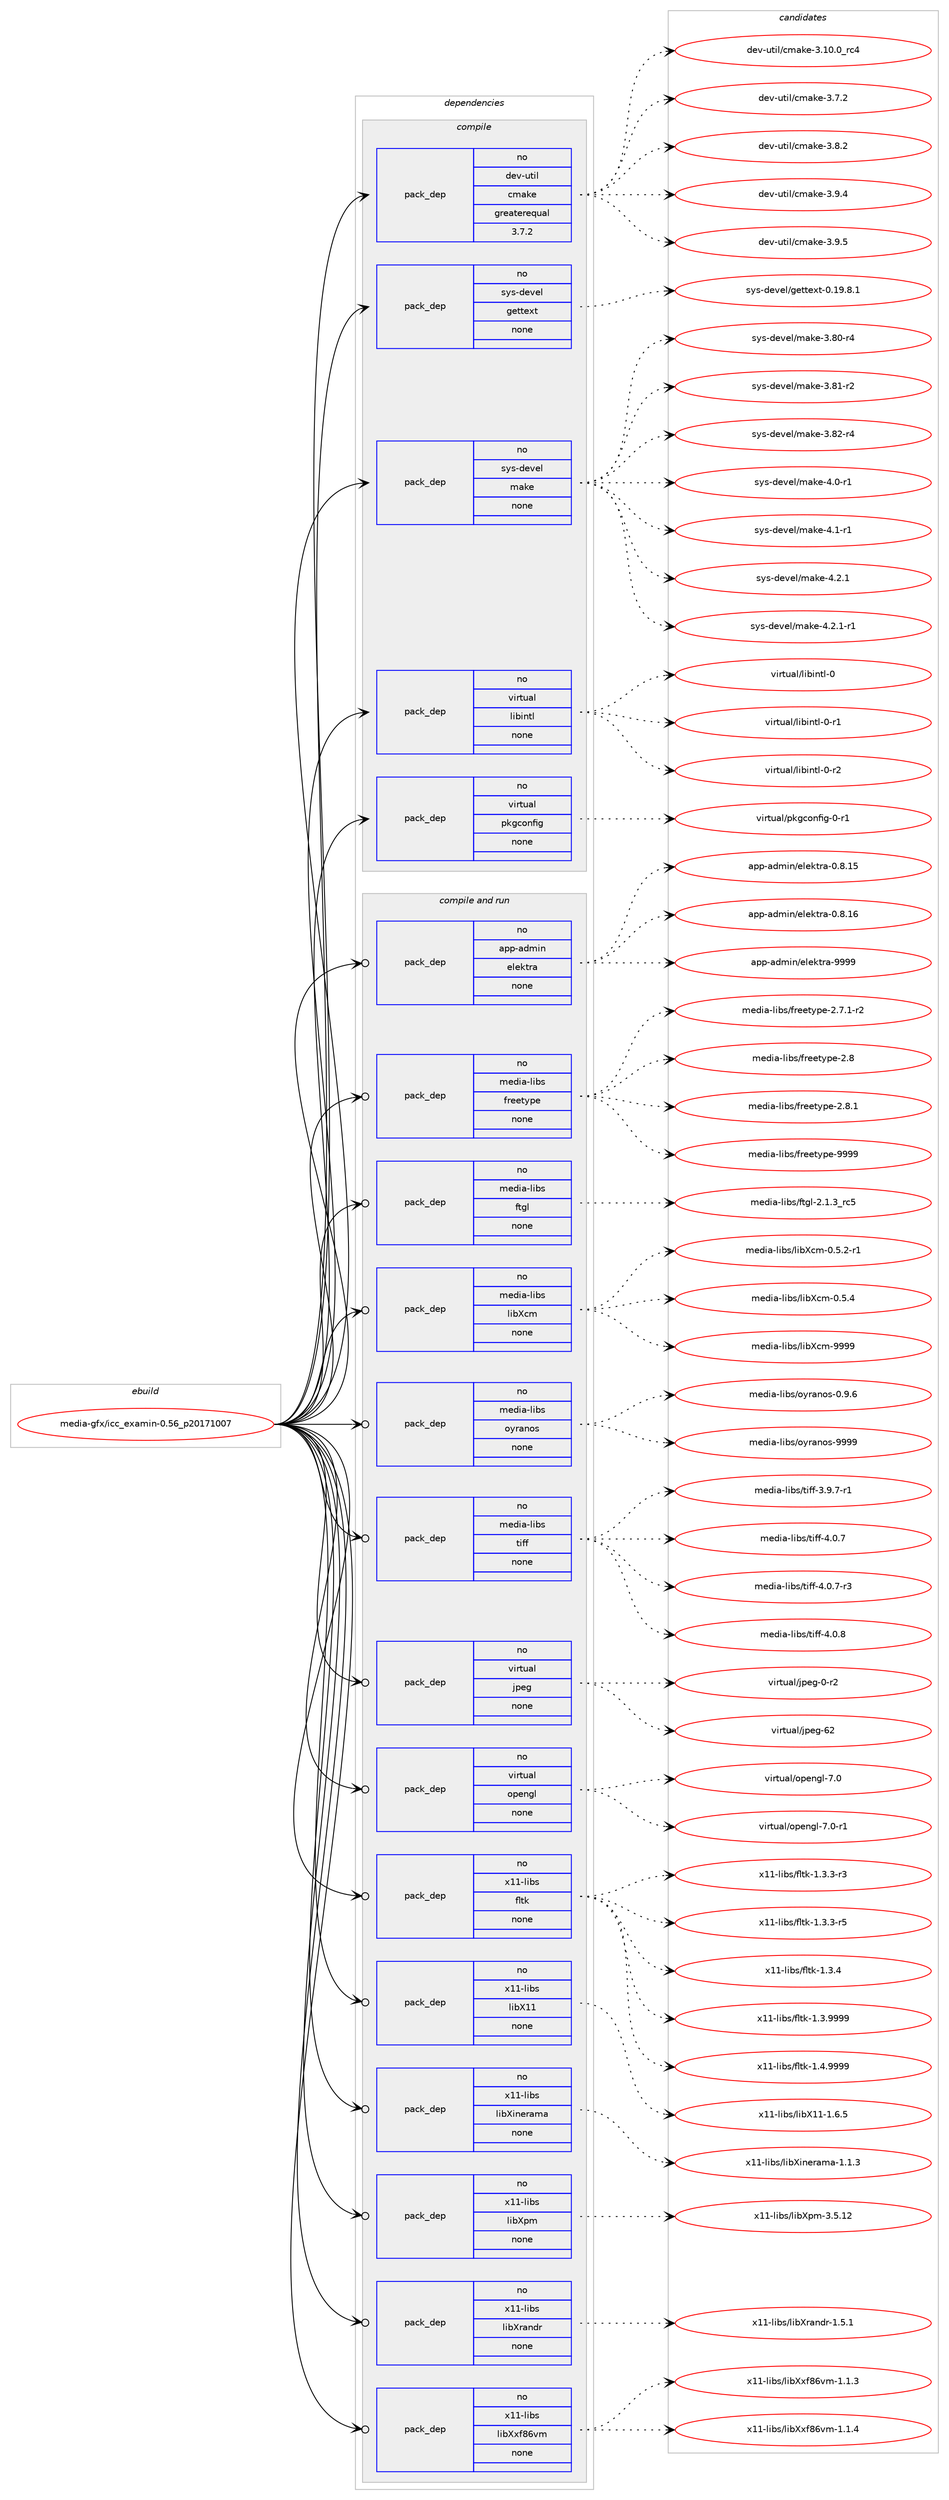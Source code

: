 digraph prolog {

# *************
# Graph options
# *************

newrank=true;
concentrate=true;
compound=true;
graph [rankdir=LR,fontname=Helvetica,fontsize=10,ranksep=1.5];#, ranksep=2.5, nodesep=0.2];
edge  [arrowhead=vee];
node  [fontname=Helvetica,fontsize=10];

# **********
# The ebuild
# **********

subgraph cluster_leftcol {
color=gray;
rank=same;
label=<<i>ebuild</i>>;
id [label="media-gfx/icc_examin-0.56_p20171007", color=red, width=4, href="../media-gfx/icc_examin-0.56_p20171007.svg"];
}

# ****************
# The dependencies
# ****************

subgraph cluster_midcol {
color=gray;
label=<<i>dependencies</i>>;
subgraph cluster_compile {
fillcolor="#eeeeee";
style=filled;
label=<<i>compile</i>>;
subgraph pack261516 {
dependency354619 [label=<<TABLE BORDER="0" CELLBORDER="1" CELLSPACING="0" CELLPADDING="4" WIDTH="220"><TR><TD ROWSPAN="6" CELLPADDING="30">pack_dep</TD></TR><TR><TD WIDTH="110">no</TD></TR><TR><TD>dev-util</TD></TR><TR><TD>cmake</TD></TR><TR><TD>greaterequal</TD></TR><TR><TD>3.7.2</TD></TR></TABLE>>, shape=none, color=blue];
}
id:e -> dependency354619:w [weight=20,style="solid",arrowhead="vee"];
subgraph pack261517 {
dependency354620 [label=<<TABLE BORDER="0" CELLBORDER="1" CELLSPACING="0" CELLPADDING="4" WIDTH="220"><TR><TD ROWSPAN="6" CELLPADDING="30">pack_dep</TD></TR><TR><TD WIDTH="110">no</TD></TR><TR><TD>sys-devel</TD></TR><TR><TD>gettext</TD></TR><TR><TD>none</TD></TR><TR><TD></TD></TR></TABLE>>, shape=none, color=blue];
}
id:e -> dependency354620:w [weight=20,style="solid",arrowhead="vee"];
subgraph pack261518 {
dependency354621 [label=<<TABLE BORDER="0" CELLBORDER="1" CELLSPACING="0" CELLPADDING="4" WIDTH="220"><TR><TD ROWSPAN="6" CELLPADDING="30">pack_dep</TD></TR><TR><TD WIDTH="110">no</TD></TR><TR><TD>sys-devel</TD></TR><TR><TD>make</TD></TR><TR><TD>none</TD></TR><TR><TD></TD></TR></TABLE>>, shape=none, color=blue];
}
id:e -> dependency354621:w [weight=20,style="solid",arrowhead="vee"];
subgraph pack261519 {
dependency354622 [label=<<TABLE BORDER="0" CELLBORDER="1" CELLSPACING="0" CELLPADDING="4" WIDTH="220"><TR><TD ROWSPAN="6" CELLPADDING="30">pack_dep</TD></TR><TR><TD WIDTH="110">no</TD></TR><TR><TD>virtual</TD></TR><TR><TD>libintl</TD></TR><TR><TD>none</TD></TR><TR><TD></TD></TR></TABLE>>, shape=none, color=blue];
}
id:e -> dependency354622:w [weight=20,style="solid",arrowhead="vee"];
subgraph pack261520 {
dependency354623 [label=<<TABLE BORDER="0" CELLBORDER="1" CELLSPACING="0" CELLPADDING="4" WIDTH="220"><TR><TD ROWSPAN="6" CELLPADDING="30">pack_dep</TD></TR><TR><TD WIDTH="110">no</TD></TR><TR><TD>virtual</TD></TR><TR><TD>pkgconfig</TD></TR><TR><TD>none</TD></TR><TR><TD></TD></TR></TABLE>>, shape=none, color=blue];
}
id:e -> dependency354623:w [weight=20,style="solid",arrowhead="vee"];
}
subgraph cluster_compileandrun {
fillcolor="#eeeeee";
style=filled;
label=<<i>compile and run</i>>;
subgraph pack261521 {
dependency354624 [label=<<TABLE BORDER="0" CELLBORDER="1" CELLSPACING="0" CELLPADDING="4" WIDTH="220"><TR><TD ROWSPAN="6" CELLPADDING="30">pack_dep</TD></TR><TR><TD WIDTH="110">no</TD></TR><TR><TD>app-admin</TD></TR><TR><TD>elektra</TD></TR><TR><TD>none</TD></TR><TR><TD></TD></TR></TABLE>>, shape=none, color=blue];
}
id:e -> dependency354624:w [weight=20,style="solid",arrowhead="odotvee"];
subgraph pack261522 {
dependency354625 [label=<<TABLE BORDER="0" CELLBORDER="1" CELLSPACING="0" CELLPADDING="4" WIDTH="220"><TR><TD ROWSPAN="6" CELLPADDING="30">pack_dep</TD></TR><TR><TD WIDTH="110">no</TD></TR><TR><TD>media-libs</TD></TR><TR><TD>freetype</TD></TR><TR><TD>none</TD></TR><TR><TD></TD></TR></TABLE>>, shape=none, color=blue];
}
id:e -> dependency354625:w [weight=20,style="solid",arrowhead="odotvee"];
subgraph pack261523 {
dependency354626 [label=<<TABLE BORDER="0" CELLBORDER="1" CELLSPACING="0" CELLPADDING="4" WIDTH="220"><TR><TD ROWSPAN="6" CELLPADDING="30">pack_dep</TD></TR><TR><TD WIDTH="110">no</TD></TR><TR><TD>media-libs</TD></TR><TR><TD>ftgl</TD></TR><TR><TD>none</TD></TR><TR><TD></TD></TR></TABLE>>, shape=none, color=blue];
}
id:e -> dependency354626:w [weight=20,style="solid",arrowhead="odotvee"];
subgraph pack261524 {
dependency354627 [label=<<TABLE BORDER="0" CELLBORDER="1" CELLSPACING="0" CELLPADDING="4" WIDTH="220"><TR><TD ROWSPAN="6" CELLPADDING="30">pack_dep</TD></TR><TR><TD WIDTH="110">no</TD></TR><TR><TD>media-libs</TD></TR><TR><TD>libXcm</TD></TR><TR><TD>none</TD></TR><TR><TD></TD></TR></TABLE>>, shape=none, color=blue];
}
id:e -> dependency354627:w [weight=20,style="solid",arrowhead="odotvee"];
subgraph pack261525 {
dependency354628 [label=<<TABLE BORDER="0" CELLBORDER="1" CELLSPACING="0" CELLPADDING="4" WIDTH="220"><TR><TD ROWSPAN="6" CELLPADDING="30">pack_dep</TD></TR><TR><TD WIDTH="110">no</TD></TR><TR><TD>media-libs</TD></TR><TR><TD>oyranos</TD></TR><TR><TD>none</TD></TR><TR><TD></TD></TR></TABLE>>, shape=none, color=blue];
}
id:e -> dependency354628:w [weight=20,style="solid",arrowhead="odotvee"];
subgraph pack261526 {
dependency354629 [label=<<TABLE BORDER="0" CELLBORDER="1" CELLSPACING="0" CELLPADDING="4" WIDTH="220"><TR><TD ROWSPAN="6" CELLPADDING="30">pack_dep</TD></TR><TR><TD WIDTH="110">no</TD></TR><TR><TD>media-libs</TD></TR><TR><TD>tiff</TD></TR><TR><TD>none</TD></TR><TR><TD></TD></TR></TABLE>>, shape=none, color=blue];
}
id:e -> dependency354629:w [weight=20,style="solid",arrowhead="odotvee"];
subgraph pack261527 {
dependency354630 [label=<<TABLE BORDER="0" CELLBORDER="1" CELLSPACING="0" CELLPADDING="4" WIDTH="220"><TR><TD ROWSPAN="6" CELLPADDING="30">pack_dep</TD></TR><TR><TD WIDTH="110">no</TD></TR><TR><TD>virtual</TD></TR><TR><TD>jpeg</TD></TR><TR><TD>none</TD></TR><TR><TD></TD></TR></TABLE>>, shape=none, color=blue];
}
id:e -> dependency354630:w [weight=20,style="solid",arrowhead="odotvee"];
subgraph pack261528 {
dependency354631 [label=<<TABLE BORDER="0" CELLBORDER="1" CELLSPACING="0" CELLPADDING="4" WIDTH="220"><TR><TD ROWSPAN="6" CELLPADDING="30">pack_dep</TD></TR><TR><TD WIDTH="110">no</TD></TR><TR><TD>virtual</TD></TR><TR><TD>opengl</TD></TR><TR><TD>none</TD></TR><TR><TD></TD></TR></TABLE>>, shape=none, color=blue];
}
id:e -> dependency354631:w [weight=20,style="solid",arrowhead="odotvee"];
subgraph pack261529 {
dependency354632 [label=<<TABLE BORDER="0" CELLBORDER="1" CELLSPACING="0" CELLPADDING="4" WIDTH="220"><TR><TD ROWSPAN="6" CELLPADDING="30">pack_dep</TD></TR><TR><TD WIDTH="110">no</TD></TR><TR><TD>x11-libs</TD></TR><TR><TD>fltk</TD></TR><TR><TD>none</TD></TR><TR><TD></TD></TR></TABLE>>, shape=none, color=blue];
}
id:e -> dependency354632:w [weight=20,style="solid",arrowhead="odotvee"];
subgraph pack261530 {
dependency354633 [label=<<TABLE BORDER="0" CELLBORDER="1" CELLSPACING="0" CELLPADDING="4" WIDTH="220"><TR><TD ROWSPAN="6" CELLPADDING="30">pack_dep</TD></TR><TR><TD WIDTH="110">no</TD></TR><TR><TD>x11-libs</TD></TR><TR><TD>libX11</TD></TR><TR><TD>none</TD></TR><TR><TD></TD></TR></TABLE>>, shape=none, color=blue];
}
id:e -> dependency354633:w [weight=20,style="solid",arrowhead="odotvee"];
subgraph pack261531 {
dependency354634 [label=<<TABLE BORDER="0" CELLBORDER="1" CELLSPACING="0" CELLPADDING="4" WIDTH="220"><TR><TD ROWSPAN="6" CELLPADDING="30">pack_dep</TD></TR><TR><TD WIDTH="110">no</TD></TR><TR><TD>x11-libs</TD></TR><TR><TD>libXinerama</TD></TR><TR><TD>none</TD></TR><TR><TD></TD></TR></TABLE>>, shape=none, color=blue];
}
id:e -> dependency354634:w [weight=20,style="solid",arrowhead="odotvee"];
subgraph pack261532 {
dependency354635 [label=<<TABLE BORDER="0" CELLBORDER="1" CELLSPACING="0" CELLPADDING="4" WIDTH="220"><TR><TD ROWSPAN="6" CELLPADDING="30">pack_dep</TD></TR><TR><TD WIDTH="110">no</TD></TR><TR><TD>x11-libs</TD></TR><TR><TD>libXpm</TD></TR><TR><TD>none</TD></TR><TR><TD></TD></TR></TABLE>>, shape=none, color=blue];
}
id:e -> dependency354635:w [weight=20,style="solid",arrowhead="odotvee"];
subgraph pack261533 {
dependency354636 [label=<<TABLE BORDER="0" CELLBORDER="1" CELLSPACING="0" CELLPADDING="4" WIDTH="220"><TR><TD ROWSPAN="6" CELLPADDING="30">pack_dep</TD></TR><TR><TD WIDTH="110">no</TD></TR><TR><TD>x11-libs</TD></TR><TR><TD>libXrandr</TD></TR><TR><TD>none</TD></TR><TR><TD></TD></TR></TABLE>>, shape=none, color=blue];
}
id:e -> dependency354636:w [weight=20,style="solid",arrowhead="odotvee"];
subgraph pack261534 {
dependency354637 [label=<<TABLE BORDER="0" CELLBORDER="1" CELLSPACING="0" CELLPADDING="4" WIDTH="220"><TR><TD ROWSPAN="6" CELLPADDING="30">pack_dep</TD></TR><TR><TD WIDTH="110">no</TD></TR><TR><TD>x11-libs</TD></TR><TR><TD>libXxf86vm</TD></TR><TR><TD>none</TD></TR><TR><TD></TD></TR></TABLE>>, shape=none, color=blue];
}
id:e -> dependency354637:w [weight=20,style="solid",arrowhead="odotvee"];
}
subgraph cluster_run {
fillcolor="#eeeeee";
style=filled;
label=<<i>run</i>>;
}
}

# **************
# The candidates
# **************

subgraph cluster_choices {
rank=same;
color=gray;
label=<<i>candidates</i>>;

subgraph choice261516 {
color=black;
nodesep=1;
choice1001011184511711610510847991099710710145514649484648951149952 [label="dev-util/cmake-3.10.0_rc4", color=red, width=4,href="../dev-util/cmake-3.10.0_rc4.svg"];
choice10010111845117116105108479910997107101455146554650 [label="dev-util/cmake-3.7.2", color=red, width=4,href="../dev-util/cmake-3.7.2.svg"];
choice10010111845117116105108479910997107101455146564650 [label="dev-util/cmake-3.8.2", color=red, width=4,href="../dev-util/cmake-3.8.2.svg"];
choice10010111845117116105108479910997107101455146574652 [label="dev-util/cmake-3.9.4", color=red, width=4,href="../dev-util/cmake-3.9.4.svg"];
choice10010111845117116105108479910997107101455146574653 [label="dev-util/cmake-3.9.5", color=red, width=4,href="../dev-util/cmake-3.9.5.svg"];
dependency354619:e -> choice1001011184511711610510847991099710710145514649484648951149952:w [style=dotted,weight="100"];
dependency354619:e -> choice10010111845117116105108479910997107101455146554650:w [style=dotted,weight="100"];
dependency354619:e -> choice10010111845117116105108479910997107101455146564650:w [style=dotted,weight="100"];
dependency354619:e -> choice10010111845117116105108479910997107101455146574652:w [style=dotted,weight="100"];
dependency354619:e -> choice10010111845117116105108479910997107101455146574653:w [style=dotted,weight="100"];
}
subgraph choice261517 {
color=black;
nodesep=1;
choice1151211154510010111810110847103101116116101120116454846495746564649 [label="sys-devel/gettext-0.19.8.1", color=red, width=4,href="../sys-devel/gettext-0.19.8.1.svg"];
dependency354620:e -> choice1151211154510010111810110847103101116116101120116454846495746564649:w [style=dotted,weight="100"];
}
subgraph choice261518 {
color=black;
nodesep=1;
choice11512111545100101118101108471099710710145514656484511452 [label="sys-devel/make-3.80-r4", color=red, width=4,href="../sys-devel/make-3.80-r4.svg"];
choice11512111545100101118101108471099710710145514656494511450 [label="sys-devel/make-3.81-r2", color=red, width=4,href="../sys-devel/make-3.81-r2.svg"];
choice11512111545100101118101108471099710710145514656504511452 [label="sys-devel/make-3.82-r4", color=red, width=4,href="../sys-devel/make-3.82-r4.svg"];
choice115121115451001011181011084710997107101455246484511449 [label="sys-devel/make-4.0-r1", color=red, width=4,href="../sys-devel/make-4.0-r1.svg"];
choice115121115451001011181011084710997107101455246494511449 [label="sys-devel/make-4.1-r1", color=red, width=4,href="../sys-devel/make-4.1-r1.svg"];
choice115121115451001011181011084710997107101455246504649 [label="sys-devel/make-4.2.1", color=red, width=4,href="../sys-devel/make-4.2.1.svg"];
choice1151211154510010111810110847109971071014552465046494511449 [label="sys-devel/make-4.2.1-r1", color=red, width=4,href="../sys-devel/make-4.2.1-r1.svg"];
dependency354621:e -> choice11512111545100101118101108471099710710145514656484511452:w [style=dotted,weight="100"];
dependency354621:e -> choice11512111545100101118101108471099710710145514656494511450:w [style=dotted,weight="100"];
dependency354621:e -> choice11512111545100101118101108471099710710145514656504511452:w [style=dotted,weight="100"];
dependency354621:e -> choice115121115451001011181011084710997107101455246484511449:w [style=dotted,weight="100"];
dependency354621:e -> choice115121115451001011181011084710997107101455246494511449:w [style=dotted,weight="100"];
dependency354621:e -> choice115121115451001011181011084710997107101455246504649:w [style=dotted,weight="100"];
dependency354621:e -> choice1151211154510010111810110847109971071014552465046494511449:w [style=dotted,weight="100"];
}
subgraph choice261519 {
color=black;
nodesep=1;
choice1181051141161179710847108105981051101161084548 [label="virtual/libintl-0", color=red, width=4,href="../virtual/libintl-0.svg"];
choice11810511411611797108471081059810511011610845484511449 [label="virtual/libintl-0-r1", color=red, width=4,href="../virtual/libintl-0-r1.svg"];
choice11810511411611797108471081059810511011610845484511450 [label="virtual/libintl-0-r2", color=red, width=4,href="../virtual/libintl-0-r2.svg"];
dependency354622:e -> choice1181051141161179710847108105981051101161084548:w [style=dotted,weight="100"];
dependency354622:e -> choice11810511411611797108471081059810511011610845484511449:w [style=dotted,weight="100"];
dependency354622:e -> choice11810511411611797108471081059810511011610845484511450:w [style=dotted,weight="100"];
}
subgraph choice261520 {
color=black;
nodesep=1;
choice11810511411611797108471121071039911111010210510345484511449 [label="virtual/pkgconfig-0-r1", color=red, width=4,href="../virtual/pkgconfig-0-r1.svg"];
dependency354623:e -> choice11810511411611797108471121071039911111010210510345484511449:w [style=dotted,weight="100"];
}
subgraph choice261521 {
color=black;
nodesep=1;
choice971121124597100109105110471011081011071161149745484656464953 [label="app-admin/elektra-0.8.15", color=red, width=4,href="../app-admin/elektra-0.8.15.svg"];
choice971121124597100109105110471011081011071161149745484656464954 [label="app-admin/elektra-0.8.16", color=red, width=4,href="../app-admin/elektra-0.8.16.svg"];
choice97112112459710010910511047101108101107116114974557575757 [label="app-admin/elektra-9999", color=red, width=4,href="../app-admin/elektra-9999.svg"];
dependency354624:e -> choice971121124597100109105110471011081011071161149745484656464953:w [style=dotted,weight="100"];
dependency354624:e -> choice971121124597100109105110471011081011071161149745484656464954:w [style=dotted,weight="100"];
dependency354624:e -> choice97112112459710010910511047101108101107116114974557575757:w [style=dotted,weight="100"];
}
subgraph choice261522 {
color=black;
nodesep=1;
choice109101100105974510810598115471021141011011161211121014550465546494511450 [label="media-libs/freetype-2.7.1-r2", color=red, width=4,href="../media-libs/freetype-2.7.1-r2.svg"];
choice1091011001059745108105981154710211410110111612111210145504656 [label="media-libs/freetype-2.8", color=red, width=4,href="../media-libs/freetype-2.8.svg"];
choice10910110010597451081059811547102114101101116121112101455046564649 [label="media-libs/freetype-2.8.1", color=red, width=4,href="../media-libs/freetype-2.8.1.svg"];
choice109101100105974510810598115471021141011011161211121014557575757 [label="media-libs/freetype-9999", color=red, width=4,href="../media-libs/freetype-9999.svg"];
dependency354625:e -> choice109101100105974510810598115471021141011011161211121014550465546494511450:w [style=dotted,weight="100"];
dependency354625:e -> choice1091011001059745108105981154710211410110111612111210145504656:w [style=dotted,weight="100"];
dependency354625:e -> choice10910110010597451081059811547102114101101116121112101455046564649:w [style=dotted,weight="100"];
dependency354625:e -> choice109101100105974510810598115471021141011011161211121014557575757:w [style=dotted,weight="100"];
}
subgraph choice261523 {
color=black;
nodesep=1;
choice10910110010597451081059811547102116103108455046494651951149953 [label="media-libs/ftgl-2.1.3_rc5", color=red, width=4,href="../media-libs/ftgl-2.1.3_rc5.svg"];
dependency354626:e -> choice10910110010597451081059811547102116103108455046494651951149953:w [style=dotted,weight="100"];
}
subgraph choice261524 {
color=black;
nodesep=1;
choice109101100105974510810598115471081059888991094548465346504511449 [label="media-libs/libXcm-0.5.2-r1", color=red, width=4,href="../media-libs/libXcm-0.5.2-r1.svg"];
choice10910110010597451081059811547108105988899109454846534652 [label="media-libs/libXcm-0.5.4", color=red, width=4,href="../media-libs/libXcm-0.5.4.svg"];
choice109101100105974510810598115471081059888991094557575757 [label="media-libs/libXcm-9999", color=red, width=4,href="../media-libs/libXcm-9999.svg"];
dependency354627:e -> choice109101100105974510810598115471081059888991094548465346504511449:w [style=dotted,weight="100"];
dependency354627:e -> choice10910110010597451081059811547108105988899109454846534652:w [style=dotted,weight="100"];
dependency354627:e -> choice109101100105974510810598115471081059888991094557575757:w [style=dotted,weight="100"];
}
subgraph choice261525 {
color=black;
nodesep=1;
choice1091011001059745108105981154711112111497110111115454846574654 [label="media-libs/oyranos-0.9.6", color=red, width=4,href="../media-libs/oyranos-0.9.6.svg"];
choice10910110010597451081059811547111121114971101111154557575757 [label="media-libs/oyranos-9999", color=red, width=4,href="../media-libs/oyranos-9999.svg"];
dependency354628:e -> choice1091011001059745108105981154711112111497110111115454846574654:w [style=dotted,weight="100"];
dependency354628:e -> choice10910110010597451081059811547111121114971101111154557575757:w [style=dotted,weight="100"];
}
subgraph choice261526 {
color=black;
nodesep=1;
choice109101100105974510810598115471161051021024551465746554511449 [label="media-libs/tiff-3.9.7-r1", color=red, width=4,href="../media-libs/tiff-3.9.7-r1.svg"];
choice10910110010597451081059811547116105102102455246484655 [label="media-libs/tiff-4.0.7", color=red, width=4,href="../media-libs/tiff-4.0.7.svg"];
choice109101100105974510810598115471161051021024552464846554511451 [label="media-libs/tiff-4.0.7-r3", color=red, width=4,href="../media-libs/tiff-4.0.7-r3.svg"];
choice10910110010597451081059811547116105102102455246484656 [label="media-libs/tiff-4.0.8", color=red, width=4,href="../media-libs/tiff-4.0.8.svg"];
dependency354629:e -> choice109101100105974510810598115471161051021024551465746554511449:w [style=dotted,weight="100"];
dependency354629:e -> choice10910110010597451081059811547116105102102455246484655:w [style=dotted,weight="100"];
dependency354629:e -> choice109101100105974510810598115471161051021024552464846554511451:w [style=dotted,weight="100"];
dependency354629:e -> choice10910110010597451081059811547116105102102455246484656:w [style=dotted,weight="100"];
}
subgraph choice261527 {
color=black;
nodesep=1;
choice118105114116117971084710611210110345484511450 [label="virtual/jpeg-0-r2", color=red, width=4,href="../virtual/jpeg-0-r2.svg"];
choice1181051141161179710847106112101103455450 [label="virtual/jpeg-62", color=red, width=4,href="../virtual/jpeg-62.svg"];
dependency354630:e -> choice118105114116117971084710611210110345484511450:w [style=dotted,weight="100"];
dependency354630:e -> choice1181051141161179710847106112101103455450:w [style=dotted,weight="100"];
}
subgraph choice261528 {
color=black;
nodesep=1;
choice118105114116117971084711111210111010310845554648 [label="virtual/opengl-7.0", color=red, width=4,href="../virtual/opengl-7.0.svg"];
choice1181051141161179710847111112101110103108455546484511449 [label="virtual/opengl-7.0-r1", color=red, width=4,href="../virtual/opengl-7.0-r1.svg"];
dependency354631:e -> choice118105114116117971084711111210111010310845554648:w [style=dotted,weight="100"];
dependency354631:e -> choice1181051141161179710847111112101110103108455546484511449:w [style=dotted,weight="100"];
}
subgraph choice261529 {
color=black;
nodesep=1;
choice12049494510810598115471021081161074549465146514511451 [label="x11-libs/fltk-1.3.3-r3", color=red, width=4,href="../x11-libs/fltk-1.3.3-r3.svg"];
choice12049494510810598115471021081161074549465146514511453 [label="x11-libs/fltk-1.3.3-r5", color=red, width=4,href="../x11-libs/fltk-1.3.3-r5.svg"];
choice1204949451081059811547102108116107454946514652 [label="x11-libs/fltk-1.3.4", color=red, width=4,href="../x11-libs/fltk-1.3.4.svg"];
choice1204949451081059811547102108116107454946514657575757 [label="x11-libs/fltk-1.3.9999", color=red, width=4,href="../x11-libs/fltk-1.3.9999.svg"];
choice1204949451081059811547102108116107454946524657575757 [label="x11-libs/fltk-1.4.9999", color=red, width=4,href="../x11-libs/fltk-1.4.9999.svg"];
dependency354632:e -> choice12049494510810598115471021081161074549465146514511451:w [style=dotted,weight="100"];
dependency354632:e -> choice12049494510810598115471021081161074549465146514511453:w [style=dotted,weight="100"];
dependency354632:e -> choice1204949451081059811547102108116107454946514652:w [style=dotted,weight="100"];
dependency354632:e -> choice1204949451081059811547102108116107454946514657575757:w [style=dotted,weight="100"];
dependency354632:e -> choice1204949451081059811547102108116107454946524657575757:w [style=dotted,weight="100"];
}
subgraph choice261530 {
color=black;
nodesep=1;
choice120494945108105981154710810598884949454946544653 [label="x11-libs/libX11-1.6.5", color=red, width=4,href="../x11-libs/libX11-1.6.5.svg"];
dependency354633:e -> choice120494945108105981154710810598884949454946544653:w [style=dotted,weight="100"];
}
subgraph choice261531 {
color=black;
nodesep=1;
choice120494945108105981154710810598881051101011149710997454946494651 [label="x11-libs/libXinerama-1.1.3", color=red, width=4,href="../x11-libs/libXinerama-1.1.3.svg"];
dependency354634:e -> choice120494945108105981154710810598881051101011149710997454946494651:w [style=dotted,weight="100"];
}
subgraph choice261532 {
color=black;
nodesep=1;
choice1204949451081059811547108105988811210945514653464950 [label="x11-libs/libXpm-3.5.12", color=red, width=4,href="../x11-libs/libXpm-3.5.12.svg"];
dependency354635:e -> choice1204949451081059811547108105988811210945514653464950:w [style=dotted,weight="100"];
}
subgraph choice261533 {
color=black;
nodesep=1;
choice1204949451081059811547108105988811497110100114454946534649 [label="x11-libs/libXrandr-1.5.1", color=red, width=4,href="../x11-libs/libXrandr-1.5.1.svg"];
dependency354636:e -> choice1204949451081059811547108105988811497110100114454946534649:w [style=dotted,weight="100"];
}
subgraph choice261534 {
color=black;
nodesep=1;
choice120494945108105981154710810598881201025654118109454946494651 [label="x11-libs/libXxf86vm-1.1.3", color=red, width=4,href="../x11-libs/libXxf86vm-1.1.3.svg"];
choice120494945108105981154710810598881201025654118109454946494652 [label="x11-libs/libXxf86vm-1.1.4", color=red, width=4,href="../x11-libs/libXxf86vm-1.1.4.svg"];
dependency354637:e -> choice120494945108105981154710810598881201025654118109454946494651:w [style=dotted,weight="100"];
dependency354637:e -> choice120494945108105981154710810598881201025654118109454946494652:w [style=dotted,weight="100"];
}
}

}
